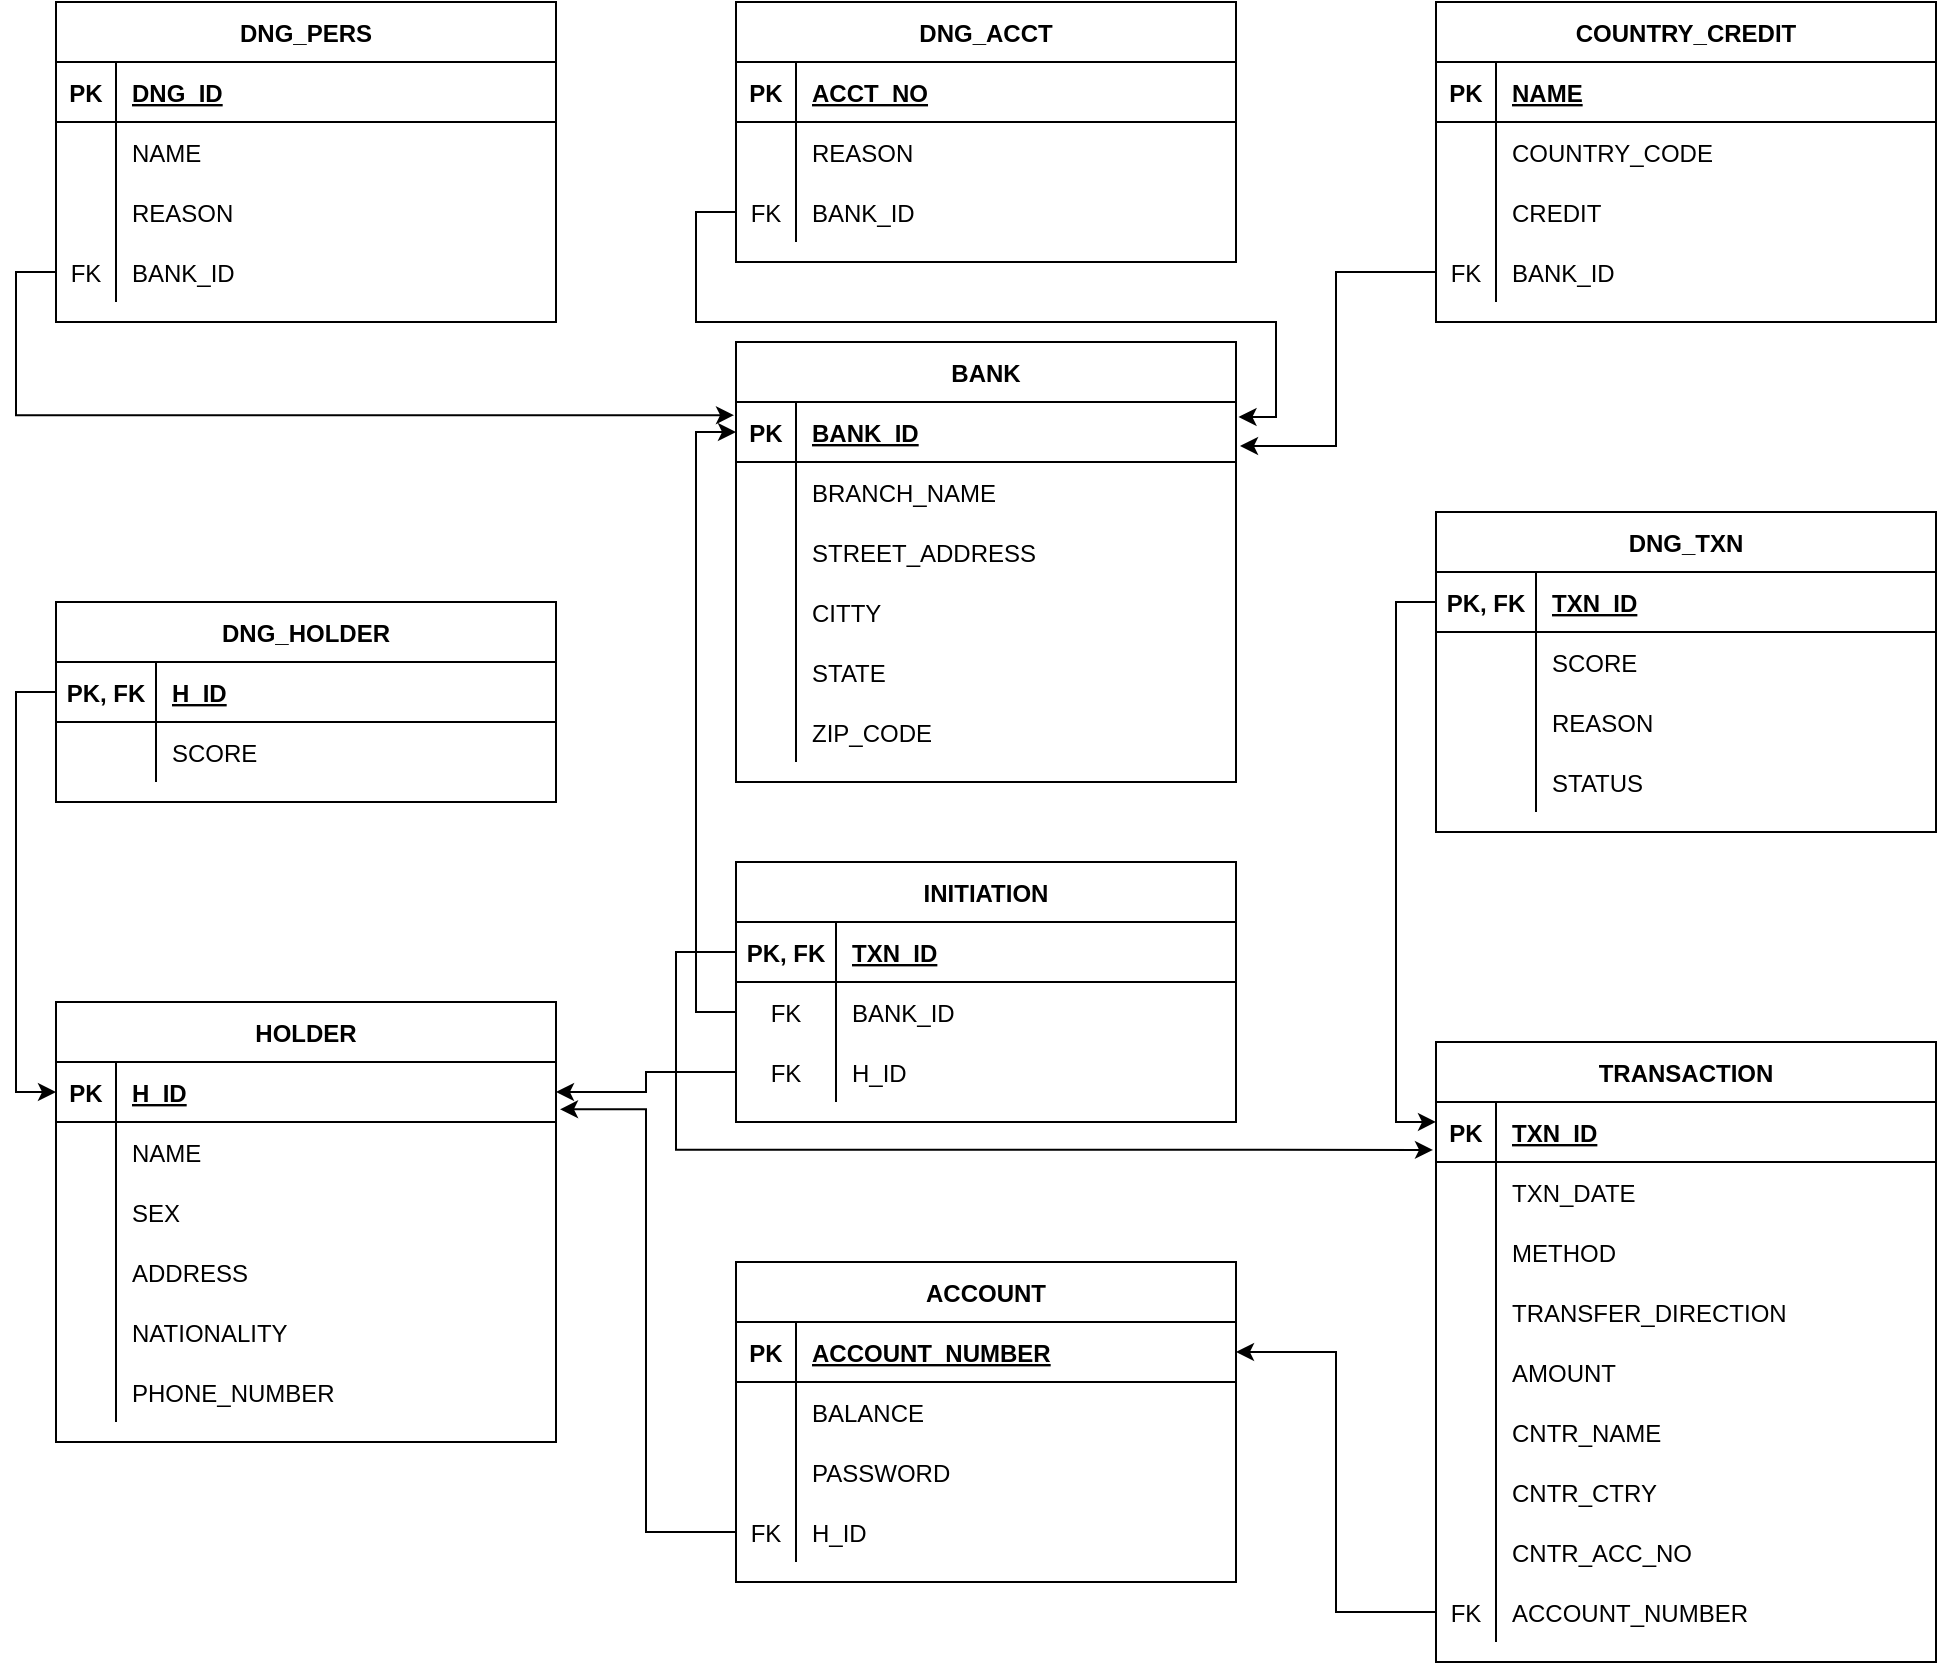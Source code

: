 <mxfile version="20.5.1" type="device"><diagram id="R2lEEEUBdFMjLlhIrx00" name="Page-1"><mxGraphModel dx="1072" dy="755" grid="1" gridSize="10" guides="1" tooltips="1" connect="1" arrows="1" fold="1" page="1" pageScale="1" pageWidth="1100" pageHeight="850" math="0" shadow="0" extFonts="Permanent Marker^https://fonts.googleapis.com/css?family=Permanent+Marker"><root><mxCell id="0"/><mxCell id="1" parent="0"/><mxCell id="2iwyWZPcRpzy2hn3-ufx-43" value="DNG_PERS" style="shape=table;startSize=30;container=1;collapsible=1;childLayout=tableLayout;fixedRows=1;rowLines=0;fontStyle=1;align=center;resizeLast=1;" parent="1" vertex="1"><mxGeometry x="70" y="10" width="250" height="160" as="geometry"/></mxCell><mxCell id="2iwyWZPcRpzy2hn3-ufx-44" value="" style="shape=partialRectangle;collapsible=0;dropTarget=0;pointerEvents=0;fillColor=none;points=[[0,0.5],[1,0.5]];portConstraint=eastwest;top=0;left=0;right=0;bottom=1;" parent="2iwyWZPcRpzy2hn3-ufx-43" vertex="1"><mxGeometry y="30" width="250" height="30" as="geometry"/></mxCell><mxCell id="2iwyWZPcRpzy2hn3-ufx-45" value="PK" style="shape=partialRectangle;overflow=hidden;connectable=0;fillColor=none;top=0;left=0;bottom=0;right=0;fontStyle=1;" parent="2iwyWZPcRpzy2hn3-ufx-44" vertex="1"><mxGeometry width="30" height="30" as="geometry"><mxRectangle width="30" height="30" as="alternateBounds"/></mxGeometry></mxCell><mxCell id="2iwyWZPcRpzy2hn3-ufx-46" value="DNG_ID" style="shape=partialRectangle;overflow=hidden;connectable=0;fillColor=none;top=0;left=0;bottom=0;right=0;align=left;spacingLeft=6;fontStyle=5;" parent="2iwyWZPcRpzy2hn3-ufx-44" vertex="1"><mxGeometry x="30" width="220" height="30" as="geometry"><mxRectangle width="220" height="30" as="alternateBounds"/></mxGeometry></mxCell><mxCell id="2iwyWZPcRpzy2hn3-ufx-50" value="" style="shape=partialRectangle;collapsible=0;dropTarget=0;pointerEvents=0;fillColor=none;points=[[0,0.5],[1,0.5]];portConstraint=eastwest;top=0;left=0;right=0;bottom=0;" parent="2iwyWZPcRpzy2hn3-ufx-43" vertex="1"><mxGeometry y="60" width="250" height="30" as="geometry"/></mxCell><mxCell id="2iwyWZPcRpzy2hn3-ufx-51" value="" style="shape=partialRectangle;overflow=hidden;connectable=0;fillColor=none;top=0;left=0;bottom=0;right=0;" parent="2iwyWZPcRpzy2hn3-ufx-50" vertex="1"><mxGeometry width="30" height="30" as="geometry"><mxRectangle width="30" height="30" as="alternateBounds"/></mxGeometry></mxCell><mxCell id="2iwyWZPcRpzy2hn3-ufx-52" value="NAME" style="shape=partialRectangle;overflow=hidden;connectable=0;fillColor=none;top=0;left=0;bottom=0;right=0;align=left;spacingLeft=6;" parent="2iwyWZPcRpzy2hn3-ufx-50" vertex="1"><mxGeometry x="30" width="220" height="30" as="geometry"><mxRectangle width="220" height="30" as="alternateBounds"/></mxGeometry></mxCell><mxCell id="2iwyWZPcRpzy2hn3-ufx-53" value="" style="shape=partialRectangle;collapsible=0;dropTarget=0;pointerEvents=0;fillColor=none;points=[[0,0.5],[1,0.5]];portConstraint=eastwest;top=0;left=0;right=0;bottom=0;" parent="2iwyWZPcRpzy2hn3-ufx-43" vertex="1"><mxGeometry y="90" width="250" height="30" as="geometry"/></mxCell><mxCell id="2iwyWZPcRpzy2hn3-ufx-54" value="" style="shape=partialRectangle;overflow=hidden;connectable=0;fillColor=none;top=0;left=0;bottom=0;right=0;" parent="2iwyWZPcRpzy2hn3-ufx-53" vertex="1"><mxGeometry width="30" height="30" as="geometry"><mxRectangle width="30" height="30" as="alternateBounds"/></mxGeometry></mxCell><mxCell id="2iwyWZPcRpzy2hn3-ufx-55" value="REASON" style="shape=partialRectangle;overflow=hidden;connectable=0;fillColor=none;top=0;left=0;bottom=0;right=0;align=left;spacingLeft=6;" parent="2iwyWZPcRpzy2hn3-ufx-53" vertex="1"><mxGeometry x="30" width="220" height="30" as="geometry"><mxRectangle width="220" height="30" as="alternateBounds"/></mxGeometry></mxCell><mxCell id="2iwyWZPcRpzy2hn3-ufx-47" value="" style="shape=partialRectangle;collapsible=0;dropTarget=0;pointerEvents=0;fillColor=none;points=[[0,0.5],[1,0.5]];portConstraint=eastwest;top=0;left=0;right=0;bottom=0;" parent="2iwyWZPcRpzy2hn3-ufx-43" vertex="1"><mxGeometry y="120" width="250" height="30" as="geometry"/></mxCell><mxCell id="2iwyWZPcRpzy2hn3-ufx-48" value="FK" style="shape=partialRectangle;overflow=hidden;connectable=0;fillColor=none;top=0;left=0;bottom=0;right=0;" parent="2iwyWZPcRpzy2hn3-ufx-47" vertex="1"><mxGeometry width="30" height="30" as="geometry"><mxRectangle width="30" height="30" as="alternateBounds"/></mxGeometry></mxCell><mxCell id="2iwyWZPcRpzy2hn3-ufx-49" value="BANK_ID" style="shape=partialRectangle;overflow=hidden;connectable=0;fillColor=none;top=0;left=0;bottom=0;right=0;align=left;spacingLeft=6;" parent="2iwyWZPcRpzy2hn3-ufx-47" vertex="1"><mxGeometry x="30" width="220" height="30" as="geometry"><mxRectangle width="220" height="30" as="alternateBounds"/></mxGeometry></mxCell><mxCell id="2iwyWZPcRpzy2hn3-ufx-79" value="DNG_ACCT" style="shape=table;startSize=30;container=1;collapsible=1;childLayout=tableLayout;fixedRows=1;rowLines=0;fontStyle=1;align=center;resizeLast=1;" parent="1" vertex="1"><mxGeometry x="410" y="10" width="250" height="130" as="geometry"/></mxCell><mxCell id="2iwyWZPcRpzy2hn3-ufx-80" value="" style="shape=partialRectangle;collapsible=0;dropTarget=0;pointerEvents=0;fillColor=none;points=[[0,0.5],[1,0.5]];portConstraint=eastwest;top=0;left=0;right=0;bottom=1;" parent="2iwyWZPcRpzy2hn3-ufx-79" vertex="1"><mxGeometry y="30" width="250" height="30" as="geometry"/></mxCell><mxCell id="2iwyWZPcRpzy2hn3-ufx-81" value="PK" style="shape=partialRectangle;overflow=hidden;connectable=0;fillColor=none;top=0;left=0;bottom=0;right=0;fontStyle=1;" parent="2iwyWZPcRpzy2hn3-ufx-80" vertex="1"><mxGeometry width="30" height="30" as="geometry"><mxRectangle width="30" height="30" as="alternateBounds"/></mxGeometry></mxCell><mxCell id="2iwyWZPcRpzy2hn3-ufx-82" value="ACCT_NO" style="shape=partialRectangle;overflow=hidden;connectable=0;fillColor=none;top=0;left=0;bottom=0;right=0;align=left;spacingLeft=6;fontStyle=5;" parent="2iwyWZPcRpzy2hn3-ufx-80" vertex="1"><mxGeometry x="30" width="220" height="30" as="geometry"><mxRectangle width="220" height="30" as="alternateBounds"/></mxGeometry></mxCell><mxCell id="2iwyWZPcRpzy2hn3-ufx-86" value="" style="shape=partialRectangle;collapsible=0;dropTarget=0;pointerEvents=0;fillColor=none;points=[[0,0.5],[1,0.5]];portConstraint=eastwest;top=0;left=0;right=0;bottom=0;" parent="2iwyWZPcRpzy2hn3-ufx-79" vertex="1"><mxGeometry y="60" width="250" height="30" as="geometry"/></mxCell><mxCell id="2iwyWZPcRpzy2hn3-ufx-87" value="" style="shape=partialRectangle;overflow=hidden;connectable=0;fillColor=none;top=0;left=0;bottom=0;right=0;" parent="2iwyWZPcRpzy2hn3-ufx-86" vertex="1"><mxGeometry width="30" height="30" as="geometry"><mxRectangle width="30" height="30" as="alternateBounds"/></mxGeometry></mxCell><mxCell id="2iwyWZPcRpzy2hn3-ufx-88" value="REASON" style="shape=partialRectangle;overflow=hidden;connectable=0;fillColor=none;top=0;left=0;bottom=0;right=0;align=left;spacingLeft=6;" parent="2iwyWZPcRpzy2hn3-ufx-86" vertex="1"><mxGeometry x="30" width="220" height="30" as="geometry"><mxRectangle width="220" height="30" as="alternateBounds"/></mxGeometry></mxCell><mxCell id="2iwyWZPcRpzy2hn3-ufx-83" value="" style="shape=partialRectangle;collapsible=0;dropTarget=0;pointerEvents=0;fillColor=none;points=[[0,0.5],[1,0.5]];portConstraint=eastwest;top=0;left=0;right=0;bottom=0;" parent="2iwyWZPcRpzy2hn3-ufx-79" vertex="1"><mxGeometry y="90" width="250" height="30" as="geometry"/></mxCell><mxCell id="2iwyWZPcRpzy2hn3-ufx-84" value="FK" style="shape=partialRectangle;overflow=hidden;connectable=0;fillColor=none;top=0;left=0;bottom=0;right=0;" parent="2iwyWZPcRpzy2hn3-ufx-83" vertex="1"><mxGeometry width="30" height="30" as="geometry"><mxRectangle width="30" height="30" as="alternateBounds"/></mxGeometry></mxCell><mxCell id="2iwyWZPcRpzy2hn3-ufx-85" value="BANK_ID" style="shape=partialRectangle;overflow=hidden;connectable=0;fillColor=none;top=0;left=0;bottom=0;right=0;align=left;spacingLeft=6;" parent="2iwyWZPcRpzy2hn3-ufx-83" vertex="1"><mxGeometry x="30" width="220" height="30" as="geometry"><mxRectangle width="220" height="30" as="alternateBounds"/></mxGeometry></mxCell><mxCell id="2iwyWZPcRpzy2hn3-ufx-112" value="COUNTRY_CREDIT" style="shape=table;startSize=30;container=1;collapsible=1;childLayout=tableLayout;fixedRows=1;rowLines=0;fontStyle=1;align=center;resizeLast=1;" parent="1" vertex="1"><mxGeometry x="760" y="10" width="250" height="160" as="geometry"/></mxCell><mxCell id="2iwyWZPcRpzy2hn3-ufx-113" value="" style="shape=partialRectangle;collapsible=0;dropTarget=0;pointerEvents=0;fillColor=none;points=[[0,0.5],[1,0.5]];portConstraint=eastwest;top=0;left=0;right=0;bottom=1;" parent="2iwyWZPcRpzy2hn3-ufx-112" vertex="1"><mxGeometry y="30" width="250" height="30" as="geometry"/></mxCell><mxCell id="2iwyWZPcRpzy2hn3-ufx-114" value="PK" style="shape=partialRectangle;overflow=hidden;connectable=0;fillColor=none;top=0;left=0;bottom=0;right=0;fontStyle=1;" parent="2iwyWZPcRpzy2hn3-ufx-113" vertex="1"><mxGeometry width="30" height="30" as="geometry"><mxRectangle width="30" height="30" as="alternateBounds"/></mxGeometry></mxCell><mxCell id="2iwyWZPcRpzy2hn3-ufx-115" value="NAME" style="shape=partialRectangle;overflow=hidden;connectable=0;fillColor=none;top=0;left=0;bottom=0;right=0;align=left;spacingLeft=6;fontStyle=5;" parent="2iwyWZPcRpzy2hn3-ufx-113" vertex="1"><mxGeometry x="30" width="220" height="30" as="geometry"><mxRectangle width="220" height="30" as="alternateBounds"/></mxGeometry></mxCell><mxCell id="2iwyWZPcRpzy2hn3-ufx-116" value="" style="shape=partialRectangle;collapsible=0;dropTarget=0;pointerEvents=0;fillColor=none;points=[[0,0.5],[1,0.5]];portConstraint=eastwest;top=0;left=0;right=0;bottom=0;" parent="2iwyWZPcRpzy2hn3-ufx-112" vertex="1"><mxGeometry y="60" width="250" height="30" as="geometry"/></mxCell><mxCell id="2iwyWZPcRpzy2hn3-ufx-117" value="" style="shape=partialRectangle;overflow=hidden;connectable=0;fillColor=none;top=0;left=0;bottom=0;right=0;" parent="2iwyWZPcRpzy2hn3-ufx-116" vertex="1"><mxGeometry width="30" height="30" as="geometry"><mxRectangle width="30" height="30" as="alternateBounds"/></mxGeometry></mxCell><mxCell id="2iwyWZPcRpzy2hn3-ufx-118" value="COUNTRY_CODE" style="shape=partialRectangle;overflow=hidden;connectable=0;fillColor=none;top=0;left=0;bottom=0;right=0;align=left;spacingLeft=6;" parent="2iwyWZPcRpzy2hn3-ufx-116" vertex="1"><mxGeometry x="30" width="220" height="30" as="geometry"><mxRectangle width="220" height="30" as="alternateBounds"/></mxGeometry></mxCell><mxCell id="EDK1wXsooDaltzj_mxw9-50" value="" style="shape=partialRectangle;collapsible=0;dropTarget=0;pointerEvents=0;fillColor=none;points=[[0,0.5],[1,0.5]];portConstraint=eastwest;top=0;left=0;right=0;bottom=0;" vertex="1" parent="2iwyWZPcRpzy2hn3-ufx-112"><mxGeometry y="90" width="250" height="30" as="geometry"/></mxCell><mxCell id="EDK1wXsooDaltzj_mxw9-51" value="" style="shape=partialRectangle;overflow=hidden;connectable=0;fillColor=none;top=0;left=0;bottom=0;right=0;" vertex="1" parent="EDK1wXsooDaltzj_mxw9-50"><mxGeometry width="30" height="30" as="geometry"><mxRectangle width="30" height="30" as="alternateBounds"/></mxGeometry></mxCell><mxCell id="EDK1wXsooDaltzj_mxw9-52" value="CREDIT" style="shape=partialRectangle;overflow=hidden;connectable=0;fillColor=none;top=0;left=0;bottom=0;right=0;align=left;spacingLeft=6;" vertex="1" parent="EDK1wXsooDaltzj_mxw9-50"><mxGeometry x="30" width="220" height="30" as="geometry"><mxRectangle width="220" height="30" as="alternateBounds"/></mxGeometry></mxCell><mxCell id="2iwyWZPcRpzy2hn3-ufx-119" value="" style="shape=partialRectangle;collapsible=0;dropTarget=0;pointerEvents=0;fillColor=none;points=[[0,0.5],[1,0.5]];portConstraint=eastwest;top=0;left=0;right=0;bottom=0;" parent="2iwyWZPcRpzy2hn3-ufx-112" vertex="1"><mxGeometry y="120" width="250" height="30" as="geometry"/></mxCell><mxCell id="2iwyWZPcRpzy2hn3-ufx-120" value="FK" style="shape=partialRectangle;overflow=hidden;connectable=0;fillColor=none;top=0;left=0;bottom=0;right=0;" parent="2iwyWZPcRpzy2hn3-ufx-119" vertex="1"><mxGeometry width="30" height="30" as="geometry"><mxRectangle width="30" height="30" as="alternateBounds"/></mxGeometry></mxCell><mxCell id="2iwyWZPcRpzy2hn3-ufx-121" value="BANK_ID" style="shape=partialRectangle;overflow=hidden;connectable=0;fillColor=none;top=0;left=0;bottom=0;right=0;align=left;spacingLeft=6;" parent="2iwyWZPcRpzy2hn3-ufx-119" vertex="1"><mxGeometry x="30" width="220" height="30" as="geometry"><mxRectangle width="220" height="30" as="alternateBounds"/></mxGeometry></mxCell><mxCell id="2iwyWZPcRpzy2hn3-ufx-122" value="BANK" style="shape=table;startSize=30;container=1;collapsible=1;childLayout=tableLayout;fixedRows=1;rowLines=0;fontStyle=1;align=center;resizeLast=1;" parent="1" vertex="1"><mxGeometry x="410" y="180" width="250" height="220" as="geometry"/></mxCell><mxCell id="2iwyWZPcRpzy2hn3-ufx-123" value="" style="shape=partialRectangle;collapsible=0;dropTarget=0;pointerEvents=0;fillColor=none;points=[[0,0.5],[1,0.5]];portConstraint=eastwest;top=0;left=0;right=0;bottom=1;" parent="2iwyWZPcRpzy2hn3-ufx-122" vertex="1"><mxGeometry y="30" width="250" height="30" as="geometry"/></mxCell><mxCell id="2iwyWZPcRpzy2hn3-ufx-124" value="PK" style="shape=partialRectangle;overflow=hidden;connectable=0;fillColor=none;top=0;left=0;bottom=0;right=0;fontStyle=1;" parent="2iwyWZPcRpzy2hn3-ufx-123" vertex="1"><mxGeometry width="30" height="30" as="geometry"><mxRectangle width="30" height="30" as="alternateBounds"/></mxGeometry></mxCell><mxCell id="2iwyWZPcRpzy2hn3-ufx-125" value="BANK_ID" style="shape=partialRectangle;overflow=hidden;connectable=0;fillColor=none;top=0;left=0;bottom=0;right=0;align=left;spacingLeft=6;fontStyle=5;" parent="2iwyWZPcRpzy2hn3-ufx-123" vertex="1"><mxGeometry x="30" width="220" height="30" as="geometry"><mxRectangle width="220" height="30" as="alternateBounds"/></mxGeometry></mxCell><mxCell id="2iwyWZPcRpzy2hn3-ufx-126" value="" style="shape=partialRectangle;collapsible=0;dropTarget=0;pointerEvents=0;fillColor=none;points=[[0,0.5],[1,0.5]];portConstraint=eastwest;top=0;left=0;right=0;bottom=0;" parent="2iwyWZPcRpzy2hn3-ufx-122" vertex="1"><mxGeometry y="60" width="250" height="30" as="geometry"/></mxCell><mxCell id="2iwyWZPcRpzy2hn3-ufx-127" value="" style="shape=partialRectangle;overflow=hidden;connectable=0;fillColor=none;top=0;left=0;bottom=0;right=0;" parent="2iwyWZPcRpzy2hn3-ufx-126" vertex="1"><mxGeometry width="30" height="30" as="geometry"><mxRectangle width="30" height="30" as="alternateBounds"/></mxGeometry></mxCell><mxCell id="2iwyWZPcRpzy2hn3-ufx-128" value="BRANCH_NAME" style="shape=partialRectangle;overflow=hidden;connectable=0;fillColor=none;top=0;left=0;bottom=0;right=0;align=left;spacingLeft=6;" parent="2iwyWZPcRpzy2hn3-ufx-126" vertex="1"><mxGeometry x="30" width="220" height="30" as="geometry"><mxRectangle width="220" height="30" as="alternateBounds"/></mxGeometry></mxCell><mxCell id="2iwyWZPcRpzy2hn3-ufx-339" value="" style="shape=partialRectangle;collapsible=0;dropTarget=0;pointerEvents=0;fillColor=none;points=[[0,0.5],[1,0.5]];portConstraint=eastwest;top=0;left=0;right=0;bottom=0;" parent="2iwyWZPcRpzy2hn3-ufx-122" vertex="1"><mxGeometry y="90" width="250" height="30" as="geometry"/></mxCell><mxCell id="2iwyWZPcRpzy2hn3-ufx-340" value="" style="shape=partialRectangle;overflow=hidden;connectable=0;fillColor=none;top=0;left=0;bottom=0;right=0;" parent="2iwyWZPcRpzy2hn3-ufx-339" vertex="1"><mxGeometry width="30" height="30" as="geometry"><mxRectangle width="30" height="30" as="alternateBounds"/></mxGeometry></mxCell><mxCell id="2iwyWZPcRpzy2hn3-ufx-341" value="STREET_ADDRESS" style="shape=partialRectangle;overflow=hidden;connectable=0;fillColor=none;top=0;left=0;bottom=0;right=0;align=left;spacingLeft=6;" parent="2iwyWZPcRpzy2hn3-ufx-339" vertex="1"><mxGeometry x="30" width="220" height="30" as="geometry"><mxRectangle width="220" height="30" as="alternateBounds"/></mxGeometry></mxCell><mxCell id="2iwyWZPcRpzy2hn3-ufx-321" value="" style="shape=partialRectangle;collapsible=0;dropTarget=0;pointerEvents=0;fillColor=none;points=[[0,0.5],[1,0.5]];portConstraint=eastwest;top=0;left=0;right=0;bottom=0;" parent="2iwyWZPcRpzy2hn3-ufx-122" vertex="1"><mxGeometry y="120" width="250" height="30" as="geometry"/></mxCell><mxCell id="2iwyWZPcRpzy2hn3-ufx-322" value="" style="shape=partialRectangle;overflow=hidden;connectable=0;fillColor=none;top=0;left=0;bottom=0;right=0;" parent="2iwyWZPcRpzy2hn3-ufx-321" vertex="1"><mxGeometry width="30" height="30" as="geometry"><mxRectangle width="30" height="30" as="alternateBounds"/></mxGeometry></mxCell><mxCell id="2iwyWZPcRpzy2hn3-ufx-323" value="CITTY" style="shape=partialRectangle;overflow=hidden;connectable=0;fillColor=none;top=0;left=0;bottom=0;right=0;align=left;spacingLeft=6;" parent="2iwyWZPcRpzy2hn3-ufx-321" vertex="1"><mxGeometry x="30" width="220" height="30" as="geometry"><mxRectangle width="220" height="30" as="alternateBounds"/></mxGeometry></mxCell><mxCell id="2iwyWZPcRpzy2hn3-ufx-324" value="" style="shape=partialRectangle;collapsible=0;dropTarget=0;pointerEvents=0;fillColor=none;points=[[0,0.5],[1,0.5]];portConstraint=eastwest;top=0;left=0;right=0;bottom=0;" parent="2iwyWZPcRpzy2hn3-ufx-122" vertex="1"><mxGeometry y="150" width="250" height="30" as="geometry"/></mxCell><mxCell id="2iwyWZPcRpzy2hn3-ufx-325" value="" style="shape=partialRectangle;overflow=hidden;connectable=0;fillColor=none;top=0;left=0;bottom=0;right=0;" parent="2iwyWZPcRpzy2hn3-ufx-324" vertex="1"><mxGeometry width="30" height="30" as="geometry"><mxRectangle width="30" height="30" as="alternateBounds"/></mxGeometry></mxCell><mxCell id="2iwyWZPcRpzy2hn3-ufx-326" value="STATE" style="shape=partialRectangle;overflow=hidden;connectable=0;fillColor=none;top=0;left=0;bottom=0;right=0;align=left;spacingLeft=6;" parent="2iwyWZPcRpzy2hn3-ufx-324" vertex="1"><mxGeometry x="30" width="220" height="30" as="geometry"><mxRectangle width="220" height="30" as="alternateBounds"/></mxGeometry></mxCell><mxCell id="2iwyWZPcRpzy2hn3-ufx-327" value="" style="shape=partialRectangle;collapsible=0;dropTarget=0;pointerEvents=0;fillColor=none;points=[[0,0.5],[1,0.5]];portConstraint=eastwest;top=0;left=0;right=0;bottom=0;" parent="2iwyWZPcRpzy2hn3-ufx-122" vertex="1"><mxGeometry y="180" width="250" height="30" as="geometry"/></mxCell><mxCell id="2iwyWZPcRpzy2hn3-ufx-328" value="" style="shape=partialRectangle;overflow=hidden;connectable=0;fillColor=none;top=0;left=0;bottom=0;right=0;" parent="2iwyWZPcRpzy2hn3-ufx-327" vertex="1"><mxGeometry width="30" height="30" as="geometry"><mxRectangle width="30" height="30" as="alternateBounds"/></mxGeometry></mxCell><mxCell id="2iwyWZPcRpzy2hn3-ufx-329" value="ZIP_CODE" style="shape=partialRectangle;overflow=hidden;connectable=0;fillColor=none;top=0;left=0;bottom=0;right=0;align=left;spacingLeft=6;" parent="2iwyWZPcRpzy2hn3-ufx-327" vertex="1"><mxGeometry x="30" width="220" height="30" as="geometry"><mxRectangle width="220" height="30" as="alternateBounds"/></mxGeometry></mxCell><mxCell id="2iwyWZPcRpzy2hn3-ufx-169" value="HOLDER" style="shape=table;startSize=30;container=1;collapsible=1;childLayout=tableLayout;fixedRows=1;rowLines=0;fontStyle=1;align=center;resizeLast=1;" parent="1" vertex="1"><mxGeometry x="70" y="510" width="250" height="220.0" as="geometry"/></mxCell><mxCell id="2iwyWZPcRpzy2hn3-ufx-170" value="" style="shape=partialRectangle;collapsible=0;dropTarget=0;pointerEvents=0;fillColor=none;points=[[0,0.5],[1,0.5]];portConstraint=eastwest;top=0;left=0;right=0;bottom=1;" parent="2iwyWZPcRpzy2hn3-ufx-169" vertex="1"><mxGeometry y="30" width="250" height="30" as="geometry"/></mxCell><mxCell id="2iwyWZPcRpzy2hn3-ufx-171" value="PK" style="shape=partialRectangle;overflow=hidden;connectable=0;fillColor=none;top=0;left=0;bottom=0;right=0;fontStyle=1;" parent="2iwyWZPcRpzy2hn3-ufx-170" vertex="1"><mxGeometry width="30" height="30" as="geometry"><mxRectangle width="30" height="30" as="alternateBounds"/></mxGeometry></mxCell><mxCell id="2iwyWZPcRpzy2hn3-ufx-172" value="H_ID" style="shape=partialRectangle;overflow=hidden;connectable=0;fillColor=none;top=0;left=0;bottom=0;right=0;align=left;spacingLeft=6;fontStyle=5;" parent="2iwyWZPcRpzy2hn3-ufx-170" vertex="1"><mxGeometry x="30" width="220" height="30" as="geometry"><mxRectangle width="220" height="30" as="alternateBounds"/></mxGeometry></mxCell><mxCell id="2iwyWZPcRpzy2hn3-ufx-173" value="" style="shape=partialRectangle;collapsible=0;dropTarget=0;pointerEvents=0;fillColor=none;points=[[0,0.5],[1,0.5]];portConstraint=eastwest;top=0;left=0;right=0;bottom=0;" parent="2iwyWZPcRpzy2hn3-ufx-169" vertex="1"><mxGeometry y="60" width="250" height="30" as="geometry"/></mxCell><mxCell id="2iwyWZPcRpzy2hn3-ufx-174" value="" style="shape=partialRectangle;overflow=hidden;connectable=0;fillColor=none;top=0;left=0;bottom=0;right=0;" parent="2iwyWZPcRpzy2hn3-ufx-173" vertex="1"><mxGeometry width="30" height="30" as="geometry"><mxRectangle width="30" height="30" as="alternateBounds"/></mxGeometry></mxCell><mxCell id="2iwyWZPcRpzy2hn3-ufx-175" value="NAME" style="shape=partialRectangle;overflow=hidden;connectable=0;fillColor=none;top=0;left=0;bottom=0;right=0;align=left;spacingLeft=6;" parent="2iwyWZPcRpzy2hn3-ufx-173" vertex="1"><mxGeometry x="30" width="220" height="30" as="geometry"><mxRectangle width="220" height="30" as="alternateBounds"/></mxGeometry></mxCell><mxCell id="2iwyWZPcRpzy2hn3-ufx-347" value="" style="shape=partialRectangle;collapsible=0;dropTarget=0;pointerEvents=0;fillColor=none;points=[[0,0.5],[1,0.5]];portConstraint=eastwest;top=0;left=0;right=0;bottom=0;" parent="2iwyWZPcRpzy2hn3-ufx-169" vertex="1"><mxGeometry y="90" width="250" height="30" as="geometry"/></mxCell><mxCell id="2iwyWZPcRpzy2hn3-ufx-348" value="" style="shape=partialRectangle;overflow=hidden;connectable=0;fillColor=none;top=0;left=0;bottom=0;right=0;" parent="2iwyWZPcRpzy2hn3-ufx-347" vertex="1"><mxGeometry width="30" height="30" as="geometry"><mxRectangle width="30" height="30" as="alternateBounds"/></mxGeometry></mxCell><mxCell id="2iwyWZPcRpzy2hn3-ufx-349" value="SEX" style="shape=partialRectangle;overflow=hidden;connectable=0;fillColor=none;top=0;left=0;bottom=0;right=0;align=left;spacingLeft=6;" parent="2iwyWZPcRpzy2hn3-ufx-347" vertex="1"><mxGeometry x="30" width="220" height="30" as="geometry"><mxRectangle width="220" height="30" as="alternateBounds"/></mxGeometry></mxCell><mxCell id="2iwyWZPcRpzy2hn3-ufx-336" value="" style="shape=partialRectangle;collapsible=0;dropTarget=0;pointerEvents=0;fillColor=none;points=[[0,0.5],[1,0.5]];portConstraint=eastwest;top=0;left=0;right=0;bottom=0;" parent="2iwyWZPcRpzy2hn3-ufx-169" vertex="1"><mxGeometry y="120" width="250" height="30" as="geometry"/></mxCell><mxCell id="2iwyWZPcRpzy2hn3-ufx-337" value="" style="shape=partialRectangle;overflow=hidden;connectable=0;fillColor=none;top=0;left=0;bottom=0;right=0;" parent="2iwyWZPcRpzy2hn3-ufx-336" vertex="1"><mxGeometry width="30" height="30" as="geometry"><mxRectangle width="30" height="30" as="alternateBounds"/></mxGeometry></mxCell><mxCell id="2iwyWZPcRpzy2hn3-ufx-338" value="ADDRESS" style="shape=partialRectangle;overflow=hidden;connectable=0;fillColor=none;top=0;left=0;bottom=0;right=0;align=left;spacingLeft=6;" parent="2iwyWZPcRpzy2hn3-ufx-336" vertex="1"><mxGeometry x="30" width="220" height="30" as="geometry"><mxRectangle width="220" height="30" as="alternateBounds"/></mxGeometry></mxCell><mxCell id="2iwyWZPcRpzy2hn3-ufx-192" value="" style="shape=partialRectangle;collapsible=0;dropTarget=0;pointerEvents=0;fillColor=none;points=[[0,0.5],[1,0.5]];portConstraint=eastwest;top=0;left=0;right=0;bottom=0;" parent="2iwyWZPcRpzy2hn3-ufx-169" vertex="1"><mxGeometry y="150" width="250" height="30" as="geometry"/></mxCell><mxCell id="2iwyWZPcRpzy2hn3-ufx-193" value="" style="shape=partialRectangle;overflow=hidden;connectable=0;fillColor=none;top=0;left=0;bottom=0;right=0;" parent="2iwyWZPcRpzy2hn3-ufx-192" vertex="1"><mxGeometry width="30" height="30" as="geometry"><mxRectangle width="30" height="30" as="alternateBounds"/></mxGeometry></mxCell><mxCell id="2iwyWZPcRpzy2hn3-ufx-194" value="NATIONALITY" style="shape=partialRectangle;overflow=hidden;connectable=0;fillColor=none;top=0;left=0;bottom=0;right=0;align=left;spacingLeft=6;" parent="2iwyWZPcRpzy2hn3-ufx-192" vertex="1"><mxGeometry x="30" width="220" height="30" as="geometry"><mxRectangle width="220" height="30" as="alternateBounds"/></mxGeometry></mxCell><mxCell id="2iwyWZPcRpzy2hn3-ufx-195" value="" style="shape=partialRectangle;collapsible=0;dropTarget=0;pointerEvents=0;fillColor=none;points=[[0,0.5],[1,0.5]];portConstraint=eastwest;top=0;left=0;right=0;bottom=0;" parent="2iwyWZPcRpzy2hn3-ufx-169" vertex="1"><mxGeometry y="180" width="250" height="30" as="geometry"/></mxCell><mxCell id="2iwyWZPcRpzy2hn3-ufx-196" value="" style="shape=partialRectangle;overflow=hidden;connectable=0;fillColor=none;top=0;left=0;bottom=0;right=0;" parent="2iwyWZPcRpzy2hn3-ufx-195" vertex="1"><mxGeometry width="30" height="30" as="geometry"><mxRectangle width="30" height="30" as="alternateBounds"/></mxGeometry></mxCell><mxCell id="2iwyWZPcRpzy2hn3-ufx-197" value="PHONE_NUMBER" style="shape=partialRectangle;overflow=hidden;connectable=0;fillColor=none;top=0;left=0;bottom=0;right=0;align=left;spacingLeft=6;" parent="2iwyWZPcRpzy2hn3-ufx-195" vertex="1"><mxGeometry x="30" width="220" height="30" as="geometry"><mxRectangle width="220" height="30" as="alternateBounds"/></mxGeometry></mxCell><mxCell id="2iwyWZPcRpzy2hn3-ufx-200" value="ACCOUNT" style="shape=table;startSize=30;container=1;collapsible=1;childLayout=tableLayout;fixedRows=1;rowLines=0;fontStyle=1;align=center;resizeLast=1;" parent="1" vertex="1"><mxGeometry x="410" y="640" width="250" height="160" as="geometry"/></mxCell><mxCell id="2iwyWZPcRpzy2hn3-ufx-201" value="" style="shape=partialRectangle;collapsible=0;dropTarget=0;pointerEvents=0;fillColor=none;points=[[0,0.5],[1,0.5]];portConstraint=eastwest;top=0;left=0;right=0;bottom=1;" parent="2iwyWZPcRpzy2hn3-ufx-200" vertex="1"><mxGeometry y="30" width="250" height="30" as="geometry"/></mxCell><mxCell id="2iwyWZPcRpzy2hn3-ufx-202" value="PK" style="shape=partialRectangle;overflow=hidden;connectable=0;fillColor=none;top=0;left=0;bottom=0;right=0;fontStyle=1;" parent="2iwyWZPcRpzy2hn3-ufx-201" vertex="1"><mxGeometry width="30" height="30" as="geometry"><mxRectangle width="30" height="30" as="alternateBounds"/></mxGeometry></mxCell><mxCell id="2iwyWZPcRpzy2hn3-ufx-203" value="ACCOUNT_NUMBER" style="shape=partialRectangle;overflow=hidden;connectable=0;fillColor=none;top=0;left=0;bottom=0;right=0;align=left;spacingLeft=6;fontStyle=5;" parent="2iwyWZPcRpzy2hn3-ufx-201" vertex="1"><mxGeometry x="30" width="220" height="30" as="geometry"><mxRectangle width="220" height="30" as="alternateBounds"/></mxGeometry></mxCell><mxCell id="2iwyWZPcRpzy2hn3-ufx-204" value="" style="shape=partialRectangle;collapsible=0;dropTarget=0;pointerEvents=0;fillColor=none;points=[[0,0.5],[1,0.5]];portConstraint=eastwest;top=0;left=0;right=0;bottom=0;" parent="2iwyWZPcRpzy2hn3-ufx-200" vertex="1"><mxGeometry y="60" width="250" height="30" as="geometry"/></mxCell><mxCell id="2iwyWZPcRpzy2hn3-ufx-205" value="" style="shape=partialRectangle;overflow=hidden;connectable=0;fillColor=none;top=0;left=0;bottom=0;right=0;" parent="2iwyWZPcRpzy2hn3-ufx-204" vertex="1"><mxGeometry width="30" height="30" as="geometry"><mxRectangle width="30" height="30" as="alternateBounds"/></mxGeometry></mxCell><mxCell id="2iwyWZPcRpzy2hn3-ufx-206" value="BALANCE" style="shape=partialRectangle;overflow=hidden;connectable=0;fillColor=none;top=0;left=0;bottom=0;right=0;align=left;spacingLeft=6;" parent="2iwyWZPcRpzy2hn3-ufx-204" vertex="1"><mxGeometry x="30" width="220" height="30" as="geometry"><mxRectangle width="220" height="30" as="alternateBounds"/></mxGeometry></mxCell><mxCell id="2iwyWZPcRpzy2hn3-ufx-210" value="" style="shape=partialRectangle;collapsible=0;dropTarget=0;pointerEvents=0;fillColor=none;points=[[0,0.5],[1,0.5]];portConstraint=eastwest;top=0;left=0;right=0;bottom=0;" parent="2iwyWZPcRpzy2hn3-ufx-200" vertex="1"><mxGeometry y="90" width="250" height="30" as="geometry"/></mxCell><mxCell id="2iwyWZPcRpzy2hn3-ufx-211" value="" style="shape=partialRectangle;overflow=hidden;connectable=0;fillColor=none;top=0;left=0;bottom=0;right=0;" parent="2iwyWZPcRpzy2hn3-ufx-210" vertex="1"><mxGeometry width="30" height="30" as="geometry"><mxRectangle width="30" height="30" as="alternateBounds"/></mxGeometry></mxCell><mxCell id="2iwyWZPcRpzy2hn3-ufx-212" value="PASSWORD" style="shape=partialRectangle;overflow=hidden;connectable=0;fillColor=none;top=0;left=0;bottom=0;right=0;align=left;spacingLeft=6;" parent="2iwyWZPcRpzy2hn3-ufx-210" vertex="1"><mxGeometry x="30" width="220" height="30" as="geometry"><mxRectangle width="220" height="30" as="alternateBounds"/></mxGeometry></mxCell><mxCell id="2iwyWZPcRpzy2hn3-ufx-207" value="" style="shape=partialRectangle;collapsible=0;dropTarget=0;pointerEvents=0;fillColor=none;points=[[0,0.5],[1,0.5]];portConstraint=eastwest;top=0;left=0;right=0;bottom=0;" parent="2iwyWZPcRpzy2hn3-ufx-200" vertex="1"><mxGeometry y="120" width="250" height="30" as="geometry"/></mxCell><mxCell id="2iwyWZPcRpzy2hn3-ufx-208" value="FK" style="shape=partialRectangle;overflow=hidden;connectable=0;fillColor=none;top=0;left=0;bottom=0;right=0;" parent="2iwyWZPcRpzy2hn3-ufx-207" vertex="1"><mxGeometry width="30" height="30" as="geometry"><mxRectangle width="30" height="30" as="alternateBounds"/></mxGeometry></mxCell><mxCell id="2iwyWZPcRpzy2hn3-ufx-209" value="H_ID" style="shape=partialRectangle;overflow=hidden;connectable=0;fillColor=none;top=0;left=0;bottom=0;right=0;align=left;spacingLeft=6;" parent="2iwyWZPcRpzy2hn3-ufx-207" vertex="1"><mxGeometry x="30" width="220" height="30" as="geometry"><mxRectangle width="220" height="30" as="alternateBounds"/></mxGeometry></mxCell><mxCell id="2iwyWZPcRpzy2hn3-ufx-214" value="TRANSACTION" style="shape=table;startSize=30;container=1;collapsible=1;childLayout=tableLayout;fixedRows=1;rowLines=0;fontStyle=1;align=center;resizeLast=1;" parent="1" vertex="1"><mxGeometry x="760" y="530" width="250" height="310" as="geometry"/></mxCell><mxCell id="2iwyWZPcRpzy2hn3-ufx-215" value="" style="shape=partialRectangle;collapsible=0;dropTarget=0;pointerEvents=0;fillColor=none;points=[[0,0.5],[1,0.5]];portConstraint=eastwest;top=0;left=0;right=0;bottom=1;" parent="2iwyWZPcRpzy2hn3-ufx-214" vertex="1"><mxGeometry y="30" width="250" height="30" as="geometry"/></mxCell><mxCell id="2iwyWZPcRpzy2hn3-ufx-216" value="PK" style="shape=partialRectangle;overflow=hidden;connectable=0;fillColor=none;top=0;left=0;bottom=0;right=0;fontStyle=1;" parent="2iwyWZPcRpzy2hn3-ufx-215" vertex="1"><mxGeometry width="30" height="30" as="geometry"><mxRectangle width="30" height="30" as="alternateBounds"/></mxGeometry></mxCell><mxCell id="2iwyWZPcRpzy2hn3-ufx-217" value="TXN_ID" style="shape=partialRectangle;overflow=hidden;connectable=0;fillColor=none;top=0;left=0;bottom=0;right=0;align=left;spacingLeft=6;fontStyle=5;" parent="2iwyWZPcRpzy2hn3-ufx-215" vertex="1"><mxGeometry x="30" width="220" height="30" as="geometry"><mxRectangle width="220" height="30" as="alternateBounds"/></mxGeometry></mxCell><mxCell id="2iwyWZPcRpzy2hn3-ufx-218" value="" style="shape=partialRectangle;collapsible=0;dropTarget=0;pointerEvents=0;fillColor=none;points=[[0,0.5],[1,0.5]];portConstraint=eastwest;top=0;left=0;right=0;bottom=0;" parent="2iwyWZPcRpzy2hn3-ufx-214" vertex="1"><mxGeometry y="60" width="250" height="30" as="geometry"/></mxCell><mxCell id="2iwyWZPcRpzy2hn3-ufx-219" value="" style="shape=partialRectangle;overflow=hidden;connectable=0;fillColor=none;top=0;left=0;bottom=0;right=0;" parent="2iwyWZPcRpzy2hn3-ufx-218" vertex="1"><mxGeometry width="30" height="30" as="geometry"><mxRectangle width="30" height="30" as="alternateBounds"/></mxGeometry></mxCell><mxCell id="2iwyWZPcRpzy2hn3-ufx-220" value="TXN_DATE" style="shape=partialRectangle;overflow=hidden;connectable=0;fillColor=none;top=0;left=0;bottom=0;right=0;align=left;spacingLeft=6;" parent="2iwyWZPcRpzy2hn3-ufx-218" vertex="1"><mxGeometry x="30" width="220" height="30" as="geometry"><mxRectangle width="220" height="30" as="alternateBounds"/></mxGeometry></mxCell><mxCell id="2iwyWZPcRpzy2hn3-ufx-224" value="" style="shape=partialRectangle;collapsible=0;dropTarget=0;pointerEvents=0;fillColor=none;points=[[0,0.5],[1,0.5]];portConstraint=eastwest;top=0;left=0;right=0;bottom=0;" parent="2iwyWZPcRpzy2hn3-ufx-214" vertex="1"><mxGeometry y="90" width="250" height="30" as="geometry"/></mxCell><mxCell id="2iwyWZPcRpzy2hn3-ufx-225" value="" style="shape=partialRectangle;overflow=hidden;connectable=0;fillColor=none;top=0;left=0;bottom=0;right=0;" parent="2iwyWZPcRpzy2hn3-ufx-224" vertex="1"><mxGeometry width="30" height="30" as="geometry"><mxRectangle width="30" height="30" as="alternateBounds"/></mxGeometry></mxCell><mxCell id="2iwyWZPcRpzy2hn3-ufx-226" value="METHOD" style="shape=partialRectangle;overflow=hidden;connectable=0;fillColor=none;top=0;left=0;bottom=0;right=0;align=left;spacingLeft=6;" parent="2iwyWZPcRpzy2hn3-ufx-224" vertex="1"><mxGeometry x="30" width="220" height="30" as="geometry"><mxRectangle width="220" height="30" as="alternateBounds"/></mxGeometry></mxCell><mxCell id="EDK1wXsooDaltzj_mxw9-1" value="" style="shape=partialRectangle;collapsible=0;dropTarget=0;pointerEvents=0;fillColor=none;points=[[0,0.5],[1,0.5]];portConstraint=eastwest;top=0;left=0;right=0;bottom=0;" vertex="1" parent="2iwyWZPcRpzy2hn3-ufx-214"><mxGeometry y="120" width="250" height="30" as="geometry"/></mxCell><mxCell id="EDK1wXsooDaltzj_mxw9-2" value="" style="shape=partialRectangle;overflow=hidden;connectable=0;fillColor=none;top=0;left=0;bottom=0;right=0;" vertex="1" parent="EDK1wXsooDaltzj_mxw9-1"><mxGeometry width="30" height="30" as="geometry"><mxRectangle width="30" height="30" as="alternateBounds"/></mxGeometry></mxCell><mxCell id="EDK1wXsooDaltzj_mxw9-3" value="TRANSFER_DIRECTION" style="shape=partialRectangle;overflow=hidden;connectable=0;fillColor=none;top=0;left=0;bottom=0;right=0;align=left;spacingLeft=6;" vertex="1" parent="EDK1wXsooDaltzj_mxw9-1"><mxGeometry x="30" width="220" height="30" as="geometry"><mxRectangle width="220" height="30" as="alternateBounds"/></mxGeometry></mxCell><mxCell id="2iwyWZPcRpzy2hn3-ufx-227" value="" style="shape=partialRectangle;collapsible=0;dropTarget=0;pointerEvents=0;fillColor=none;points=[[0,0.5],[1,0.5]];portConstraint=eastwest;top=0;left=0;right=0;bottom=0;" parent="2iwyWZPcRpzy2hn3-ufx-214" vertex="1"><mxGeometry y="150" width="250" height="30" as="geometry"/></mxCell><mxCell id="2iwyWZPcRpzy2hn3-ufx-228" value="" style="shape=partialRectangle;overflow=hidden;connectable=0;fillColor=none;top=0;left=0;bottom=0;right=0;" parent="2iwyWZPcRpzy2hn3-ufx-227" vertex="1"><mxGeometry width="30" height="30" as="geometry"><mxRectangle width="30" height="30" as="alternateBounds"/></mxGeometry></mxCell><mxCell id="2iwyWZPcRpzy2hn3-ufx-229" value="AMOUNT" style="shape=partialRectangle;overflow=hidden;connectable=0;fillColor=none;top=0;left=0;bottom=0;right=0;align=left;spacingLeft=6;" parent="2iwyWZPcRpzy2hn3-ufx-227" vertex="1"><mxGeometry x="30" width="220" height="30" as="geometry"><mxRectangle width="220" height="30" as="alternateBounds"/></mxGeometry></mxCell><mxCell id="2iwyWZPcRpzy2hn3-ufx-230" value="" style="shape=partialRectangle;collapsible=0;dropTarget=0;pointerEvents=0;fillColor=none;points=[[0,0.5],[1,0.5]];portConstraint=eastwest;top=0;left=0;right=0;bottom=0;" parent="2iwyWZPcRpzy2hn3-ufx-214" vertex="1"><mxGeometry y="180" width="250" height="30" as="geometry"/></mxCell><mxCell id="2iwyWZPcRpzy2hn3-ufx-231" value="" style="shape=partialRectangle;overflow=hidden;connectable=0;fillColor=none;top=0;left=0;bottom=0;right=0;" parent="2iwyWZPcRpzy2hn3-ufx-230" vertex="1"><mxGeometry width="30" height="30" as="geometry"><mxRectangle width="30" height="30" as="alternateBounds"/></mxGeometry></mxCell><mxCell id="2iwyWZPcRpzy2hn3-ufx-232" value="CNTR_NAME" style="shape=partialRectangle;overflow=hidden;connectable=0;fillColor=none;top=0;left=0;bottom=0;right=0;align=left;spacingLeft=6;" parent="2iwyWZPcRpzy2hn3-ufx-230" vertex="1"><mxGeometry x="30" width="220" height="30" as="geometry"><mxRectangle width="220" height="30" as="alternateBounds"/></mxGeometry></mxCell><mxCell id="2iwyWZPcRpzy2hn3-ufx-233" value="" style="shape=partialRectangle;collapsible=0;dropTarget=0;pointerEvents=0;fillColor=none;points=[[0,0.5],[1,0.5]];portConstraint=eastwest;top=0;left=0;right=0;bottom=0;" parent="2iwyWZPcRpzy2hn3-ufx-214" vertex="1"><mxGeometry y="210" width="250" height="30" as="geometry"/></mxCell><mxCell id="2iwyWZPcRpzy2hn3-ufx-234" value="" style="shape=partialRectangle;overflow=hidden;connectable=0;fillColor=none;top=0;left=0;bottom=0;right=0;" parent="2iwyWZPcRpzy2hn3-ufx-233" vertex="1"><mxGeometry width="30" height="30" as="geometry"><mxRectangle width="30" height="30" as="alternateBounds"/></mxGeometry></mxCell><mxCell id="2iwyWZPcRpzy2hn3-ufx-235" value="CNTR_CTRY" style="shape=partialRectangle;overflow=hidden;connectable=0;fillColor=none;top=0;left=0;bottom=0;right=0;align=left;spacingLeft=6;" parent="2iwyWZPcRpzy2hn3-ufx-233" vertex="1"><mxGeometry x="30" width="220" height="30" as="geometry"><mxRectangle width="220" height="30" as="alternateBounds"/></mxGeometry></mxCell><mxCell id="2iwyWZPcRpzy2hn3-ufx-236" value="" style="shape=partialRectangle;collapsible=0;dropTarget=0;pointerEvents=0;fillColor=none;points=[[0,0.5],[1,0.5]];portConstraint=eastwest;top=0;left=0;right=0;bottom=0;" parent="2iwyWZPcRpzy2hn3-ufx-214" vertex="1"><mxGeometry y="240" width="250" height="30" as="geometry"/></mxCell><mxCell id="2iwyWZPcRpzy2hn3-ufx-237" value="" style="shape=partialRectangle;overflow=hidden;connectable=0;fillColor=none;top=0;left=0;bottom=0;right=0;" parent="2iwyWZPcRpzy2hn3-ufx-236" vertex="1"><mxGeometry width="30" height="30" as="geometry"><mxRectangle width="30" height="30" as="alternateBounds"/></mxGeometry></mxCell><mxCell id="2iwyWZPcRpzy2hn3-ufx-238" value="CNTR_ACC_NO" style="shape=partialRectangle;overflow=hidden;connectable=0;fillColor=none;top=0;left=0;bottom=0;right=0;align=left;spacingLeft=6;" parent="2iwyWZPcRpzy2hn3-ufx-236" vertex="1"><mxGeometry x="30" width="220" height="30" as="geometry"><mxRectangle width="220" height="30" as="alternateBounds"/></mxGeometry></mxCell><mxCell id="2iwyWZPcRpzy2hn3-ufx-221" value="" style="shape=partialRectangle;collapsible=0;dropTarget=0;pointerEvents=0;fillColor=none;points=[[0,0.5],[1,0.5]];portConstraint=eastwest;top=0;left=0;right=0;bottom=0;" parent="2iwyWZPcRpzy2hn3-ufx-214" vertex="1"><mxGeometry y="270" width="250" height="30" as="geometry"/></mxCell><mxCell id="2iwyWZPcRpzy2hn3-ufx-222" value="FK" style="shape=partialRectangle;overflow=hidden;connectable=0;fillColor=none;top=0;left=0;bottom=0;right=0;" parent="2iwyWZPcRpzy2hn3-ufx-221" vertex="1"><mxGeometry width="30" height="30" as="geometry"><mxRectangle width="30" height="30" as="alternateBounds"/></mxGeometry></mxCell><mxCell id="2iwyWZPcRpzy2hn3-ufx-223" value="ACCOUNT_NUMBER" style="shape=partialRectangle;overflow=hidden;connectable=0;fillColor=none;top=0;left=0;bottom=0;right=0;align=left;spacingLeft=6;" parent="2iwyWZPcRpzy2hn3-ufx-221" vertex="1"><mxGeometry x="30" width="220" height="30" as="geometry"><mxRectangle width="220" height="30" as="alternateBounds"/></mxGeometry></mxCell><mxCell id="2iwyWZPcRpzy2hn3-ufx-239" style="edgeStyle=orthogonalEdgeStyle;rounded=0;orthogonalLoop=1;jettySize=auto;html=1;exitX=0;exitY=0.5;exitDx=0;exitDy=0;entryX=1;entryY=0.5;entryDx=0;entryDy=0;" parent="1" source="2iwyWZPcRpzy2hn3-ufx-221" target="2iwyWZPcRpzy2hn3-ufx-201" edge="1"><mxGeometry relative="1" as="geometry"/></mxCell><mxCell id="2iwyWZPcRpzy2hn3-ufx-240" value="DNG_TXN" style="shape=table;startSize=30;container=1;collapsible=1;childLayout=tableLayout;fixedRows=1;rowLines=0;fontStyle=1;align=center;resizeLast=1;" parent="1" vertex="1"><mxGeometry x="760" y="265" width="250" height="160" as="geometry"/></mxCell><mxCell id="2iwyWZPcRpzy2hn3-ufx-241" value="" style="shape=partialRectangle;collapsible=0;dropTarget=0;pointerEvents=0;fillColor=none;points=[[0,0.5],[1,0.5]];portConstraint=eastwest;top=0;left=0;right=0;bottom=1;" parent="2iwyWZPcRpzy2hn3-ufx-240" vertex="1"><mxGeometry y="30" width="250" height="30" as="geometry"/></mxCell><mxCell id="2iwyWZPcRpzy2hn3-ufx-242" value="PK, FK" style="shape=partialRectangle;overflow=hidden;connectable=0;fillColor=none;top=0;left=0;bottom=0;right=0;fontStyle=1;" parent="2iwyWZPcRpzy2hn3-ufx-241" vertex="1"><mxGeometry width="50" height="30" as="geometry"><mxRectangle width="50" height="30" as="alternateBounds"/></mxGeometry></mxCell><mxCell id="2iwyWZPcRpzy2hn3-ufx-243" value="TXN_ID" style="shape=partialRectangle;overflow=hidden;connectable=0;fillColor=none;top=0;left=0;bottom=0;right=0;align=left;spacingLeft=6;fontStyle=5;" parent="2iwyWZPcRpzy2hn3-ufx-241" vertex="1"><mxGeometry x="50" width="200" height="30" as="geometry"><mxRectangle width="200" height="30" as="alternateBounds"/></mxGeometry></mxCell><mxCell id="2iwyWZPcRpzy2hn3-ufx-244" value="" style="shape=partialRectangle;collapsible=0;dropTarget=0;pointerEvents=0;fillColor=none;points=[[0,0.5],[1,0.5]];portConstraint=eastwest;top=0;left=0;right=0;bottom=0;" parent="2iwyWZPcRpzy2hn3-ufx-240" vertex="1"><mxGeometry y="60" width="250" height="30" as="geometry"/></mxCell><mxCell id="2iwyWZPcRpzy2hn3-ufx-245" value="" style="shape=partialRectangle;overflow=hidden;connectable=0;fillColor=none;top=0;left=0;bottom=0;right=0;" parent="2iwyWZPcRpzy2hn3-ufx-244" vertex="1"><mxGeometry width="50" height="30" as="geometry"><mxRectangle width="50" height="30" as="alternateBounds"/></mxGeometry></mxCell><mxCell id="2iwyWZPcRpzy2hn3-ufx-246" value="SCORE" style="shape=partialRectangle;overflow=hidden;connectable=0;fillColor=none;top=0;left=0;bottom=0;right=0;align=left;spacingLeft=6;" parent="2iwyWZPcRpzy2hn3-ufx-244" vertex="1"><mxGeometry x="50" width="200" height="30" as="geometry"><mxRectangle width="200" height="30" as="alternateBounds"/></mxGeometry></mxCell><mxCell id="2iwyWZPcRpzy2hn3-ufx-250" value="" style="shape=partialRectangle;collapsible=0;dropTarget=0;pointerEvents=0;fillColor=none;points=[[0,0.5],[1,0.5]];portConstraint=eastwest;top=0;left=0;right=0;bottom=0;" parent="2iwyWZPcRpzy2hn3-ufx-240" vertex="1"><mxGeometry y="90" width="250" height="30" as="geometry"/></mxCell><mxCell id="2iwyWZPcRpzy2hn3-ufx-251" value="" style="shape=partialRectangle;overflow=hidden;connectable=0;fillColor=none;top=0;left=0;bottom=0;right=0;" parent="2iwyWZPcRpzy2hn3-ufx-250" vertex="1"><mxGeometry width="50" height="30" as="geometry"><mxRectangle width="50" height="30" as="alternateBounds"/></mxGeometry></mxCell><mxCell id="2iwyWZPcRpzy2hn3-ufx-252" value="REASON" style="shape=partialRectangle;overflow=hidden;connectable=0;fillColor=none;top=0;left=0;bottom=0;right=0;align=left;spacingLeft=6;" parent="2iwyWZPcRpzy2hn3-ufx-250" vertex="1"><mxGeometry x="50" width="200" height="30" as="geometry"><mxRectangle width="200" height="30" as="alternateBounds"/></mxGeometry></mxCell><mxCell id="EDK1wXsooDaltzj_mxw9-4" value="" style="shape=partialRectangle;collapsible=0;dropTarget=0;pointerEvents=0;fillColor=none;points=[[0,0.5],[1,0.5]];portConstraint=eastwest;top=0;left=0;right=0;bottom=0;" vertex="1" parent="2iwyWZPcRpzy2hn3-ufx-240"><mxGeometry y="120" width="250" height="30" as="geometry"/></mxCell><mxCell id="EDK1wXsooDaltzj_mxw9-5" value="" style="shape=partialRectangle;overflow=hidden;connectable=0;fillColor=none;top=0;left=0;bottom=0;right=0;" vertex="1" parent="EDK1wXsooDaltzj_mxw9-4"><mxGeometry width="50" height="30" as="geometry"><mxRectangle width="50" height="30" as="alternateBounds"/></mxGeometry></mxCell><mxCell id="EDK1wXsooDaltzj_mxw9-6" value="STATUS" style="shape=partialRectangle;overflow=hidden;connectable=0;fillColor=none;top=0;left=0;bottom=0;right=0;align=left;spacingLeft=6;" vertex="1" parent="EDK1wXsooDaltzj_mxw9-4"><mxGeometry x="50" width="200" height="30" as="geometry"><mxRectangle width="200" height="30" as="alternateBounds"/></mxGeometry></mxCell><mxCell id="2iwyWZPcRpzy2hn3-ufx-304" style="edgeStyle=orthogonalEdgeStyle;rounded=0;orthogonalLoop=1;jettySize=auto;html=1;exitX=0;exitY=0.5;exitDx=0;exitDy=0;entryX=1.008;entryY=0.788;entryDx=0;entryDy=0;entryPerimeter=0;" parent="1" source="2iwyWZPcRpzy2hn3-ufx-207" target="2iwyWZPcRpzy2hn3-ufx-170" edge="1"><mxGeometry relative="1" as="geometry"/></mxCell><mxCell id="2iwyWZPcRpzy2hn3-ufx-307" style="edgeStyle=orthogonalEdgeStyle;rounded=0;orthogonalLoop=1;jettySize=auto;html=1;exitX=0;exitY=0.5;exitDx=0;exitDy=0;entryX=1.008;entryY=0.733;entryDx=0;entryDy=0;entryPerimeter=0;" parent="1" source="2iwyWZPcRpzy2hn3-ufx-119" target="2iwyWZPcRpzy2hn3-ufx-123" edge="1"><mxGeometry relative="1" as="geometry"/></mxCell><mxCell id="2iwyWZPcRpzy2hn3-ufx-346" style="edgeStyle=orthogonalEdgeStyle;rounded=0;orthogonalLoop=1;jettySize=auto;html=1;exitX=0;exitY=0.5;exitDx=0;exitDy=0;entryX=1.005;entryY=0.25;entryDx=0;entryDy=0;entryPerimeter=0;" parent="1" source="2iwyWZPcRpzy2hn3-ufx-83" target="2iwyWZPcRpzy2hn3-ufx-123" edge="1"><mxGeometry relative="1" as="geometry"/></mxCell><mxCell id="EDK1wXsooDaltzj_mxw9-7" style="edgeStyle=orthogonalEdgeStyle;rounded=0;orthogonalLoop=1;jettySize=auto;html=1;exitX=0;exitY=0.5;exitDx=0;exitDy=0;entryX=0;entryY=0.333;entryDx=0;entryDy=0;entryPerimeter=0;" edge="1" parent="1" source="2iwyWZPcRpzy2hn3-ufx-241" target="2iwyWZPcRpzy2hn3-ufx-215"><mxGeometry relative="1" as="geometry"/></mxCell><mxCell id="EDK1wXsooDaltzj_mxw9-21" value="INITIATION" style="shape=table;startSize=30;container=1;collapsible=1;childLayout=tableLayout;fixedRows=1;rowLines=0;fontStyle=1;align=center;resizeLast=1;" vertex="1" parent="1"><mxGeometry x="410" y="440" width="250" height="130" as="geometry"/></mxCell><mxCell id="EDK1wXsooDaltzj_mxw9-22" value="" style="shape=partialRectangle;collapsible=0;dropTarget=0;pointerEvents=0;fillColor=none;points=[[0,0.5],[1,0.5]];portConstraint=eastwest;top=0;left=0;right=0;bottom=1;" vertex="1" parent="EDK1wXsooDaltzj_mxw9-21"><mxGeometry y="30" width="250" height="30" as="geometry"/></mxCell><mxCell id="EDK1wXsooDaltzj_mxw9-23" value="PK, FK" style="shape=partialRectangle;overflow=hidden;connectable=0;fillColor=none;top=0;left=0;bottom=0;right=0;fontStyle=1;" vertex="1" parent="EDK1wXsooDaltzj_mxw9-22"><mxGeometry width="50" height="30" as="geometry"><mxRectangle width="50" height="30" as="alternateBounds"/></mxGeometry></mxCell><mxCell id="EDK1wXsooDaltzj_mxw9-24" value="TXN_ID" style="shape=partialRectangle;overflow=hidden;connectable=0;fillColor=none;top=0;left=0;bottom=0;right=0;align=left;spacingLeft=6;fontStyle=5;" vertex="1" parent="EDK1wXsooDaltzj_mxw9-22"><mxGeometry x="50" width="200" height="30" as="geometry"><mxRectangle width="200" height="30" as="alternateBounds"/></mxGeometry></mxCell><mxCell id="EDK1wXsooDaltzj_mxw9-25" value="" style="shape=partialRectangle;collapsible=0;dropTarget=0;pointerEvents=0;fillColor=none;points=[[0,0.5],[1,0.5]];portConstraint=eastwest;top=0;left=0;right=0;bottom=0;" vertex="1" parent="EDK1wXsooDaltzj_mxw9-21"><mxGeometry y="60" width="250" height="30" as="geometry"/></mxCell><mxCell id="EDK1wXsooDaltzj_mxw9-26" value="FK" style="shape=partialRectangle;overflow=hidden;connectable=0;fillColor=none;top=0;left=0;bottom=0;right=0;" vertex="1" parent="EDK1wXsooDaltzj_mxw9-25"><mxGeometry width="50" height="30" as="geometry"><mxRectangle width="50" height="30" as="alternateBounds"/></mxGeometry></mxCell><mxCell id="EDK1wXsooDaltzj_mxw9-27" value="BANK_ID" style="shape=partialRectangle;overflow=hidden;connectable=0;fillColor=none;top=0;left=0;bottom=0;right=0;align=left;spacingLeft=6;" vertex="1" parent="EDK1wXsooDaltzj_mxw9-25"><mxGeometry x="50" width="200" height="30" as="geometry"><mxRectangle width="200" height="30" as="alternateBounds"/></mxGeometry></mxCell><mxCell id="EDK1wXsooDaltzj_mxw9-28" value="" style="shape=partialRectangle;collapsible=0;dropTarget=0;pointerEvents=0;fillColor=none;points=[[0,0.5],[1,0.5]];portConstraint=eastwest;top=0;left=0;right=0;bottom=0;" vertex="1" parent="EDK1wXsooDaltzj_mxw9-21"><mxGeometry y="90" width="250" height="30" as="geometry"/></mxCell><mxCell id="EDK1wXsooDaltzj_mxw9-29" value="FK" style="shape=partialRectangle;overflow=hidden;connectable=0;fillColor=none;top=0;left=0;bottom=0;right=0;" vertex="1" parent="EDK1wXsooDaltzj_mxw9-28"><mxGeometry width="50" height="30" as="geometry"><mxRectangle width="50" height="30" as="alternateBounds"/></mxGeometry></mxCell><mxCell id="EDK1wXsooDaltzj_mxw9-30" value="H_ID" style="shape=partialRectangle;overflow=hidden;connectable=0;fillColor=none;top=0;left=0;bottom=0;right=0;align=left;spacingLeft=6;" vertex="1" parent="EDK1wXsooDaltzj_mxw9-28"><mxGeometry x="50" width="200" height="30" as="geometry"><mxRectangle width="200" height="30" as="alternateBounds"/></mxGeometry></mxCell><mxCell id="EDK1wXsooDaltzj_mxw9-34" style="edgeStyle=orthogonalEdgeStyle;rounded=0;orthogonalLoop=1;jettySize=auto;html=1;exitX=0;exitY=0.5;exitDx=0;exitDy=0;entryX=1;entryY=0.5;entryDx=0;entryDy=0;" edge="1" parent="1" source="EDK1wXsooDaltzj_mxw9-28" target="2iwyWZPcRpzy2hn3-ufx-170"><mxGeometry relative="1" as="geometry"/></mxCell><mxCell id="EDK1wXsooDaltzj_mxw9-46" style="edgeStyle=orthogonalEdgeStyle;rounded=0;orthogonalLoop=1;jettySize=auto;html=1;exitX=0;exitY=0.5;exitDx=0;exitDy=0;entryX=-0.004;entryY=0.219;entryDx=0;entryDy=0;entryPerimeter=0;" edge="1" parent="1" source="2iwyWZPcRpzy2hn3-ufx-47" target="2iwyWZPcRpzy2hn3-ufx-123"><mxGeometry relative="1" as="geometry"/></mxCell><mxCell id="EDK1wXsooDaltzj_mxw9-48" style="edgeStyle=orthogonalEdgeStyle;rounded=0;orthogonalLoop=1;jettySize=auto;html=1;exitX=0;exitY=0.5;exitDx=0;exitDy=0;entryX=0;entryY=0.5;entryDx=0;entryDy=0;" edge="1" parent="1" source="EDK1wXsooDaltzj_mxw9-25" target="2iwyWZPcRpzy2hn3-ufx-123"><mxGeometry relative="1" as="geometry"/></mxCell><mxCell id="EDK1wXsooDaltzj_mxw9-54" value="DNG_HOLDER" style="shape=table;startSize=30;container=1;collapsible=1;childLayout=tableLayout;fixedRows=1;rowLines=0;fontStyle=1;align=center;resizeLast=1;" vertex="1" parent="1"><mxGeometry x="70" y="310" width="250" height="100" as="geometry"/></mxCell><mxCell id="EDK1wXsooDaltzj_mxw9-55" value="" style="shape=partialRectangle;collapsible=0;dropTarget=0;pointerEvents=0;fillColor=none;points=[[0,0.5],[1,0.5]];portConstraint=eastwest;top=0;left=0;right=0;bottom=1;" vertex="1" parent="EDK1wXsooDaltzj_mxw9-54"><mxGeometry y="30" width="250" height="30" as="geometry"/></mxCell><mxCell id="EDK1wXsooDaltzj_mxw9-56" value="PK, FK" style="shape=partialRectangle;overflow=hidden;connectable=0;fillColor=none;top=0;left=0;bottom=0;right=0;fontStyle=1;" vertex="1" parent="EDK1wXsooDaltzj_mxw9-55"><mxGeometry width="50" height="30" as="geometry"><mxRectangle width="50" height="30" as="alternateBounds"/></mxGeometry></mxCell><mxCell id="EDK1wXsooDaltzj_mxw9-57" value="H_ID" style="shape=partialRectangle;overflow=hidden;connectable=0;fillColor=none;top=0;left=0;bottom=0;right=0;align=left;spacingLeft=6;fontStyle=5;" vertex="1" parent="EDK1wXsooDaltzj_mxw9-55"><mxGeometry x="50" width="200" height="30" as="geometry"><mxRectangle width="200" height="30" as="alternateBounds"/></mxGeometry></mxCell><mxCell id="EDK1wXsooDaltzj_mxw9-58" value="" style="shape=partialRectangle;collapsible=0;dropTarget=0;pointerEvents=0;fillColor=none;points=[[0,0.5],[1,0.5]];portConstraint=eastwest;top=0;left=0;right=0;bottom=0;" vertex="1" parent="EDK1wXsooDaltzj_mxw9-54"><mxGeometry y="60" width="250" height="30" as="geometry"/></mxCell><mxCell id="EDK1wXsooDaltzj_mxw9-59" value="" style="shape=partialRectangle;overflow=hidden;connectable=0;fillColor=none;top=0;left=0;bottom=0;right=0;" vertex="1" parent="EDK1wXsooDaltzj_mxw9-58"><mxGeometry width="50" height="30" as="geometry"><mxRectangle width="50" height="30" as="alternateBounds"/></mxGeometry></mxCell><mxCell id="EDK1wXsooDaltzj_mxw9-60" value="SCORE" style="shape=partialRectangle;overflow=hidden;connectable=0;fillColor=none;top=0;left=0;bottom=0;right=0;align=left;spacingLeft=6;" vertex="1" parent="EDK1wXsooDaltzj_mxw9-58"><mxGeometry x="50" width="200" height="30" as="geometry"><mxRectangle width="200" height="30" as="alternateBounds"/></mxGeometry></mxCell><mxCell id="EDK1wXsooDaltzj_mxw9-68" style="edgeStyle=orthogonalEdgeStyle;rounded=0;orthogonalLoop=1;jettySize=auto;html=1;exitX=0;exitY=0.5;exitDx=0;exitDy=0;entryX=-0.006;entryY=0.798;entryDx=0;entryDy=0;entryPerimeter=0;" edge="1" parent="1" source="EDK1wXsooDaltzj_mxw9-22" target="2iwyWZPcRpzy2hn3-ufx-215"><mxGeometry relative="1" as="geometry"><Array as="points"><mxPoint x="380" y="485"/><mxPoint x="380" y="584"/></Array></mxGeometry></mxCell><mxCell id="EDK1wXsooDaltzj_mxw9-69" style="edgeStyle=orthogonalEdgeStyle;rounded=0;orthogonalLoop=1;jettySize=auto;html=1;exitX=0;exitY=0.5;exitDx=0;exitDy=0;entryX=0;entryY=0.5;entryDx=0;entryDy=0;" edge="1" parent="1" source="EDK1wXsooDaltzj_mxw9-55" target="2iwyWZPcRpzy2hn3-ufx-170"><mxGeometry relative="1" as="geometry"/></mxCell></root></mxGraphModel></diagram></mxfile>